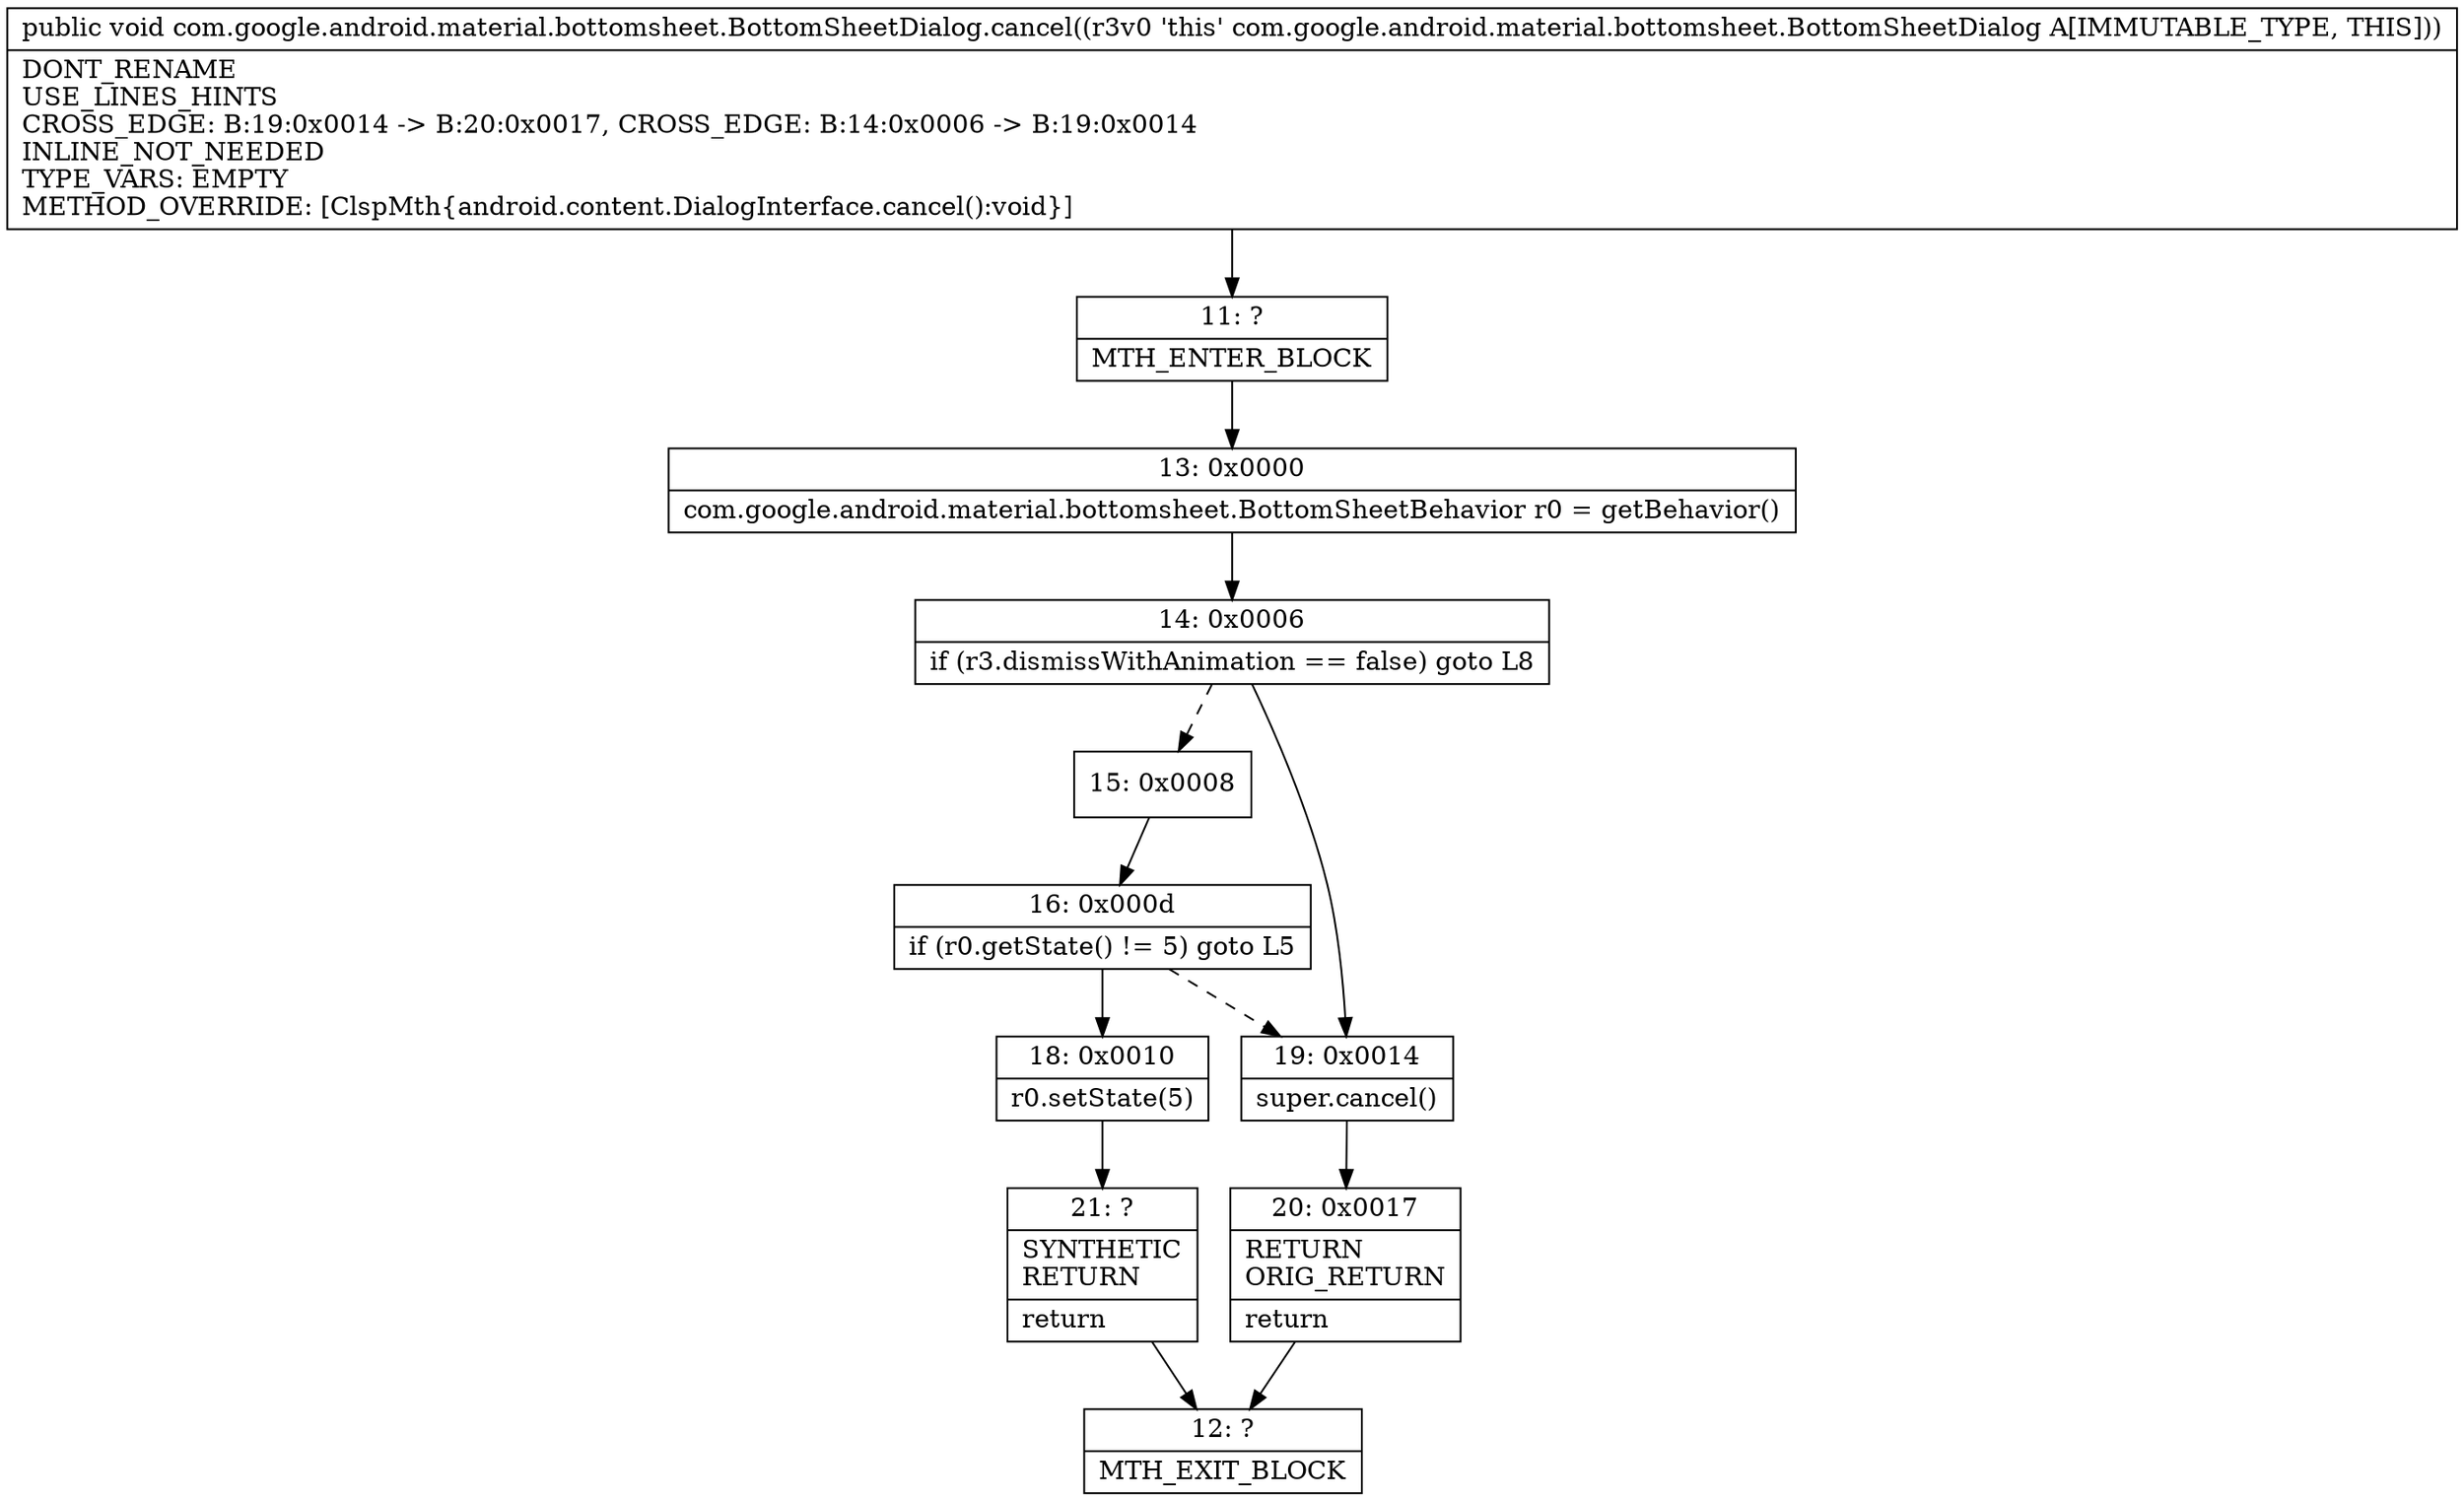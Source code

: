 digraph "CFG forcom.google.android.material.bottomsheet.BottomSheetDialog.cancel()V" {
Node_11 [shape=record,label="{11\:\ ?|MTH_ENTER_BLOCK\l}"];
Node_13 [shape=record,label="{13\:\ 0x0000|com.google.android.material.bottomsheet.BottomSheetBehavior r0 = getBehavior()\l}"];
Node_14 [shape=record,label="{14\:\ 0x0006|if (r3.dismissWithAnimation == false) goto L8\l}"];
Node_15 [shape=record,label="{15\:\ 0x0008}"];
Node_16 [shape=record,label="{16\:\ 0x000d|if (r0.getState() != 5) goto L5\l}"];
Node_18 [shape=record,label="{18\:\ 0x0010|r0.setState(5)\l}"];
Node_21 [shape=record,label="{21\:\ ?|SYNTHETIC\lRETURN\l|return\l}"];
Node_12 [shape=record,label="{12\:\ ?|MTH_EXIT_BLOCK\l}"];
Node_19 [shape=record,label="{19\:\ 0x0014|super.cancel()\l}"];
Node_20 [shape=record,label="{20\:\ 0x0017|RETURN\lORIG_RETURN\l|return\l}"];
MethodNode[shape=record,label="{public void com.google.android.material.bottomsheet.BottomSheetDialog.cancel((r3v0 'this' com.google.android.material.bottomsheet.BottomSheetDialog A[IMMUTABLE_TYPE, THIS]))  | DONT_RENAME\lUSE_LINES_HINTS\lCROSS_EDGE: B:19:0x0014 \-\> B:20:0x0017, CROSS_EDGE: B:14:0x0006 \-\> B:19:0x0014\lINLINE_NOT_NEEDED\lTYPE_VARS: EMPTY\lMETHOD_OVERRIDE: [ClspMth\{android.content.DialogInterface.cancel():void\}]\l}"];
MethodNode -> Node_11;Node_11 -> Node_13;
Node_13 -> Node_14;
Node_14 -> Node_15[style=dashed];
Node_14 -> Node_19;
Node_15 -> Node_16;
Node_16 -> Node_18;
Node_16 -> Node_19[style=dashed];
Node_18 -> Node_21;
Node_21 -> Node_12;
Node_19 -> Node_20;
Node_20 -> Node_12;
}

